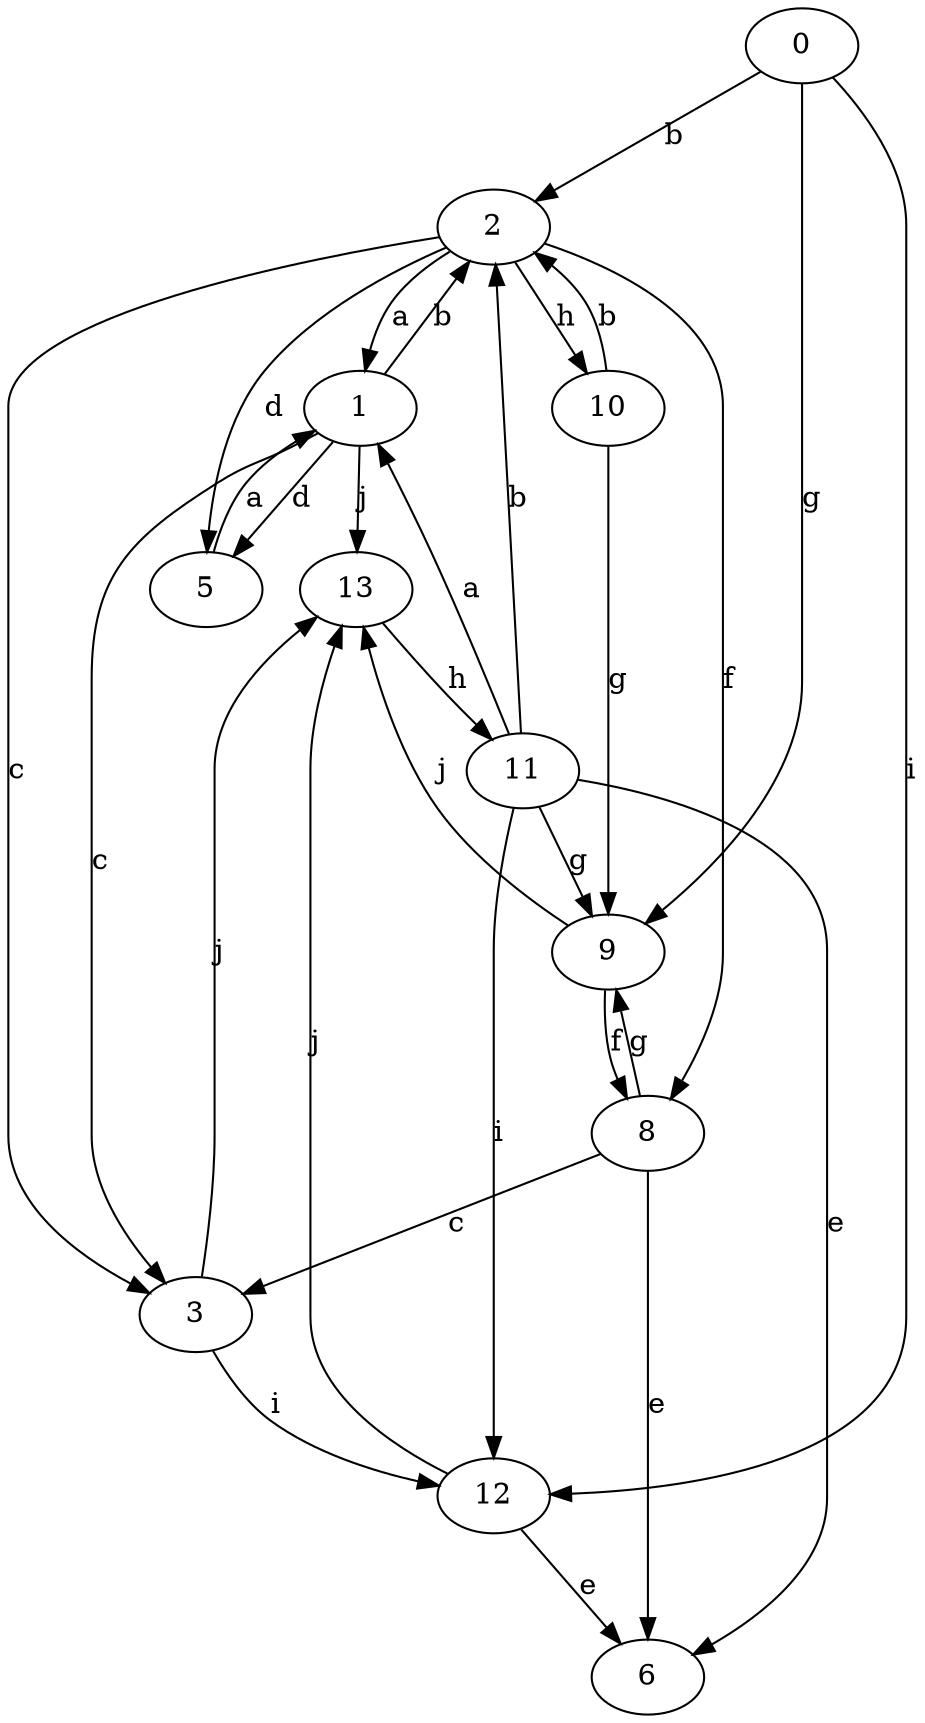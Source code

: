 strict digraph  {
0;
1;
2;
3;
5;
6;
8;
9;
10;
11;
12;
13;
0 -> 2  [label=b];
0 -> 9  [label=g];
0 -> 12  [label=i];
1 -> 2  [label=b];
1 -> 3  [label=c];
1 -> 5  [label=d];
1 -> 13  [label=j];
2 -> 1  [label=a];
2 -> 3  [label=c];
2 -> 5  [label=d];
2 -> 8  [label=f];
2 -> 10  [label=h];
3 -> 12  [label=i];
3 -> 13  [label=j];
5 -> 1  [label=a];
8 -> 3  [label=c];
8 -> 6  [label=e];
8 -> 9  [label=g];
9 -> 8  [label=f];
9 -> 13  [label=j];
10 -> 2  [label=b];
10 -> 9  [label=g];
11 -> 1  [label=a];
11 -> 2  [label=b];
11 -> 6  [label=e];
11 -> 9  [label=g];
11 -> 12  [label=i];
12 -> 6  [label=e];
12 -> 13  [label=j];
13 -> 11  [label=h];
}
